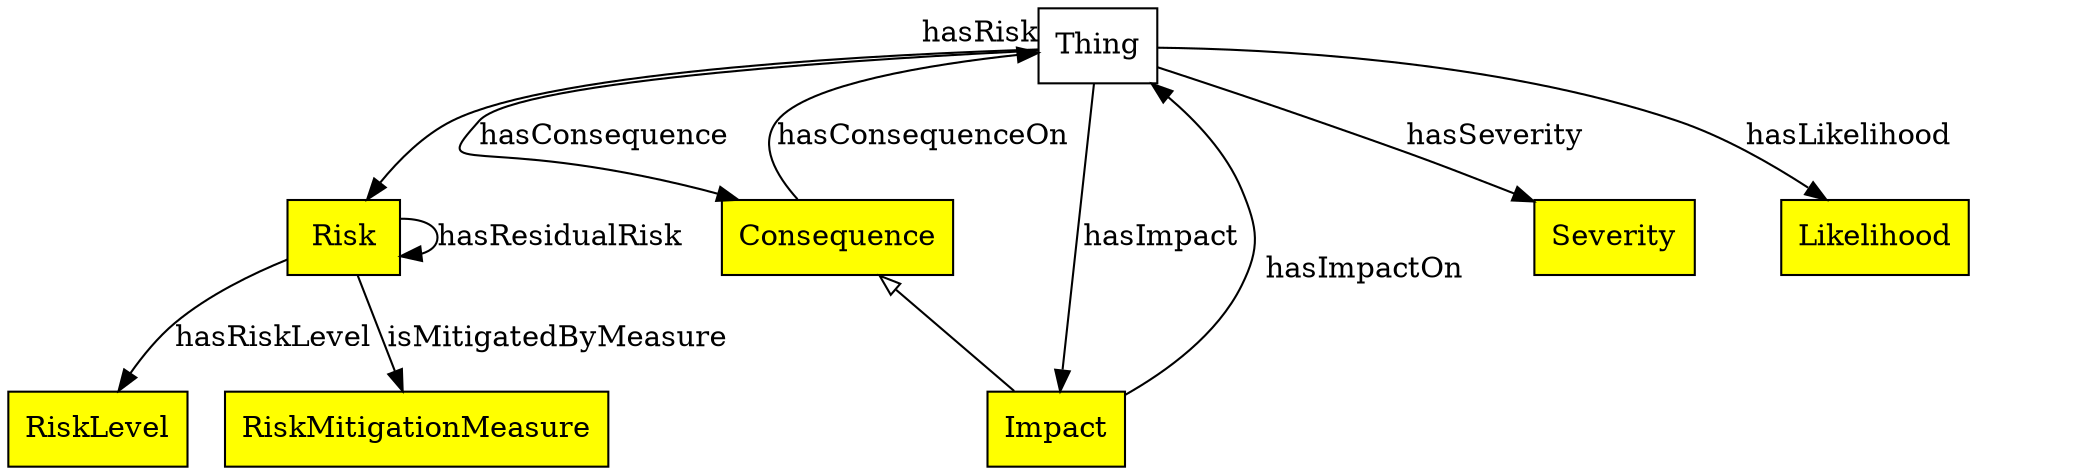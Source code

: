 # Overview

digraph G {
   //rankdir=LR;
node [shape=rect,style=filled,fillcolor=yellow];
Thing [fillcolor=none];

Thing -> Risk [taillabel="hasRisk"];
Thing -> Consequence [label="hasConsequence"] ;
Thing -> Impact [label ="hasImpact"];
Thing -> Impact [dir=both,arrowhead=none,label="\n \n hasImpactOn"];
Consequence -> Thing [label="hasConsequenceOn"];
Thing -> Severity [label="hasSeverity         "];
Thing -> Likelihood [label="hasLikelihood             "]
Consequence -> Impact [dir=both,arrowhead=none,arrowtail=onormal];

Risk -> RiskLevel[label="hasRiskLevel"];
Risk -> RiskMitigationMeasure [label="isMitigatedByMeasure"];
Risk -> Risk [label="hasResidualRisk"];
//RiskMitigationMeasure -> Risk [label="mitigatesRisk"];


}
